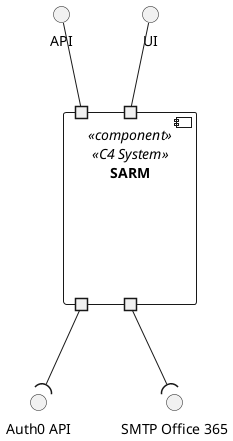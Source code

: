 @startuml logic-view
top to bottom direction

interface "API" as API
interface "Auth0 API" as A0API
interface "SMTP Office 365" as SMTP_Office_365
interface "UI" as UI

component "SARM" <<component>> <<C4 System>> {
    portin " " as PI
    portin " " as PIUI
    portout " " as PI1
    portout " " as PI2
}
UI -- PIUI
API -- PI
PI1 --( A0API
PI2 --( SMTP_Office_365

@enduml